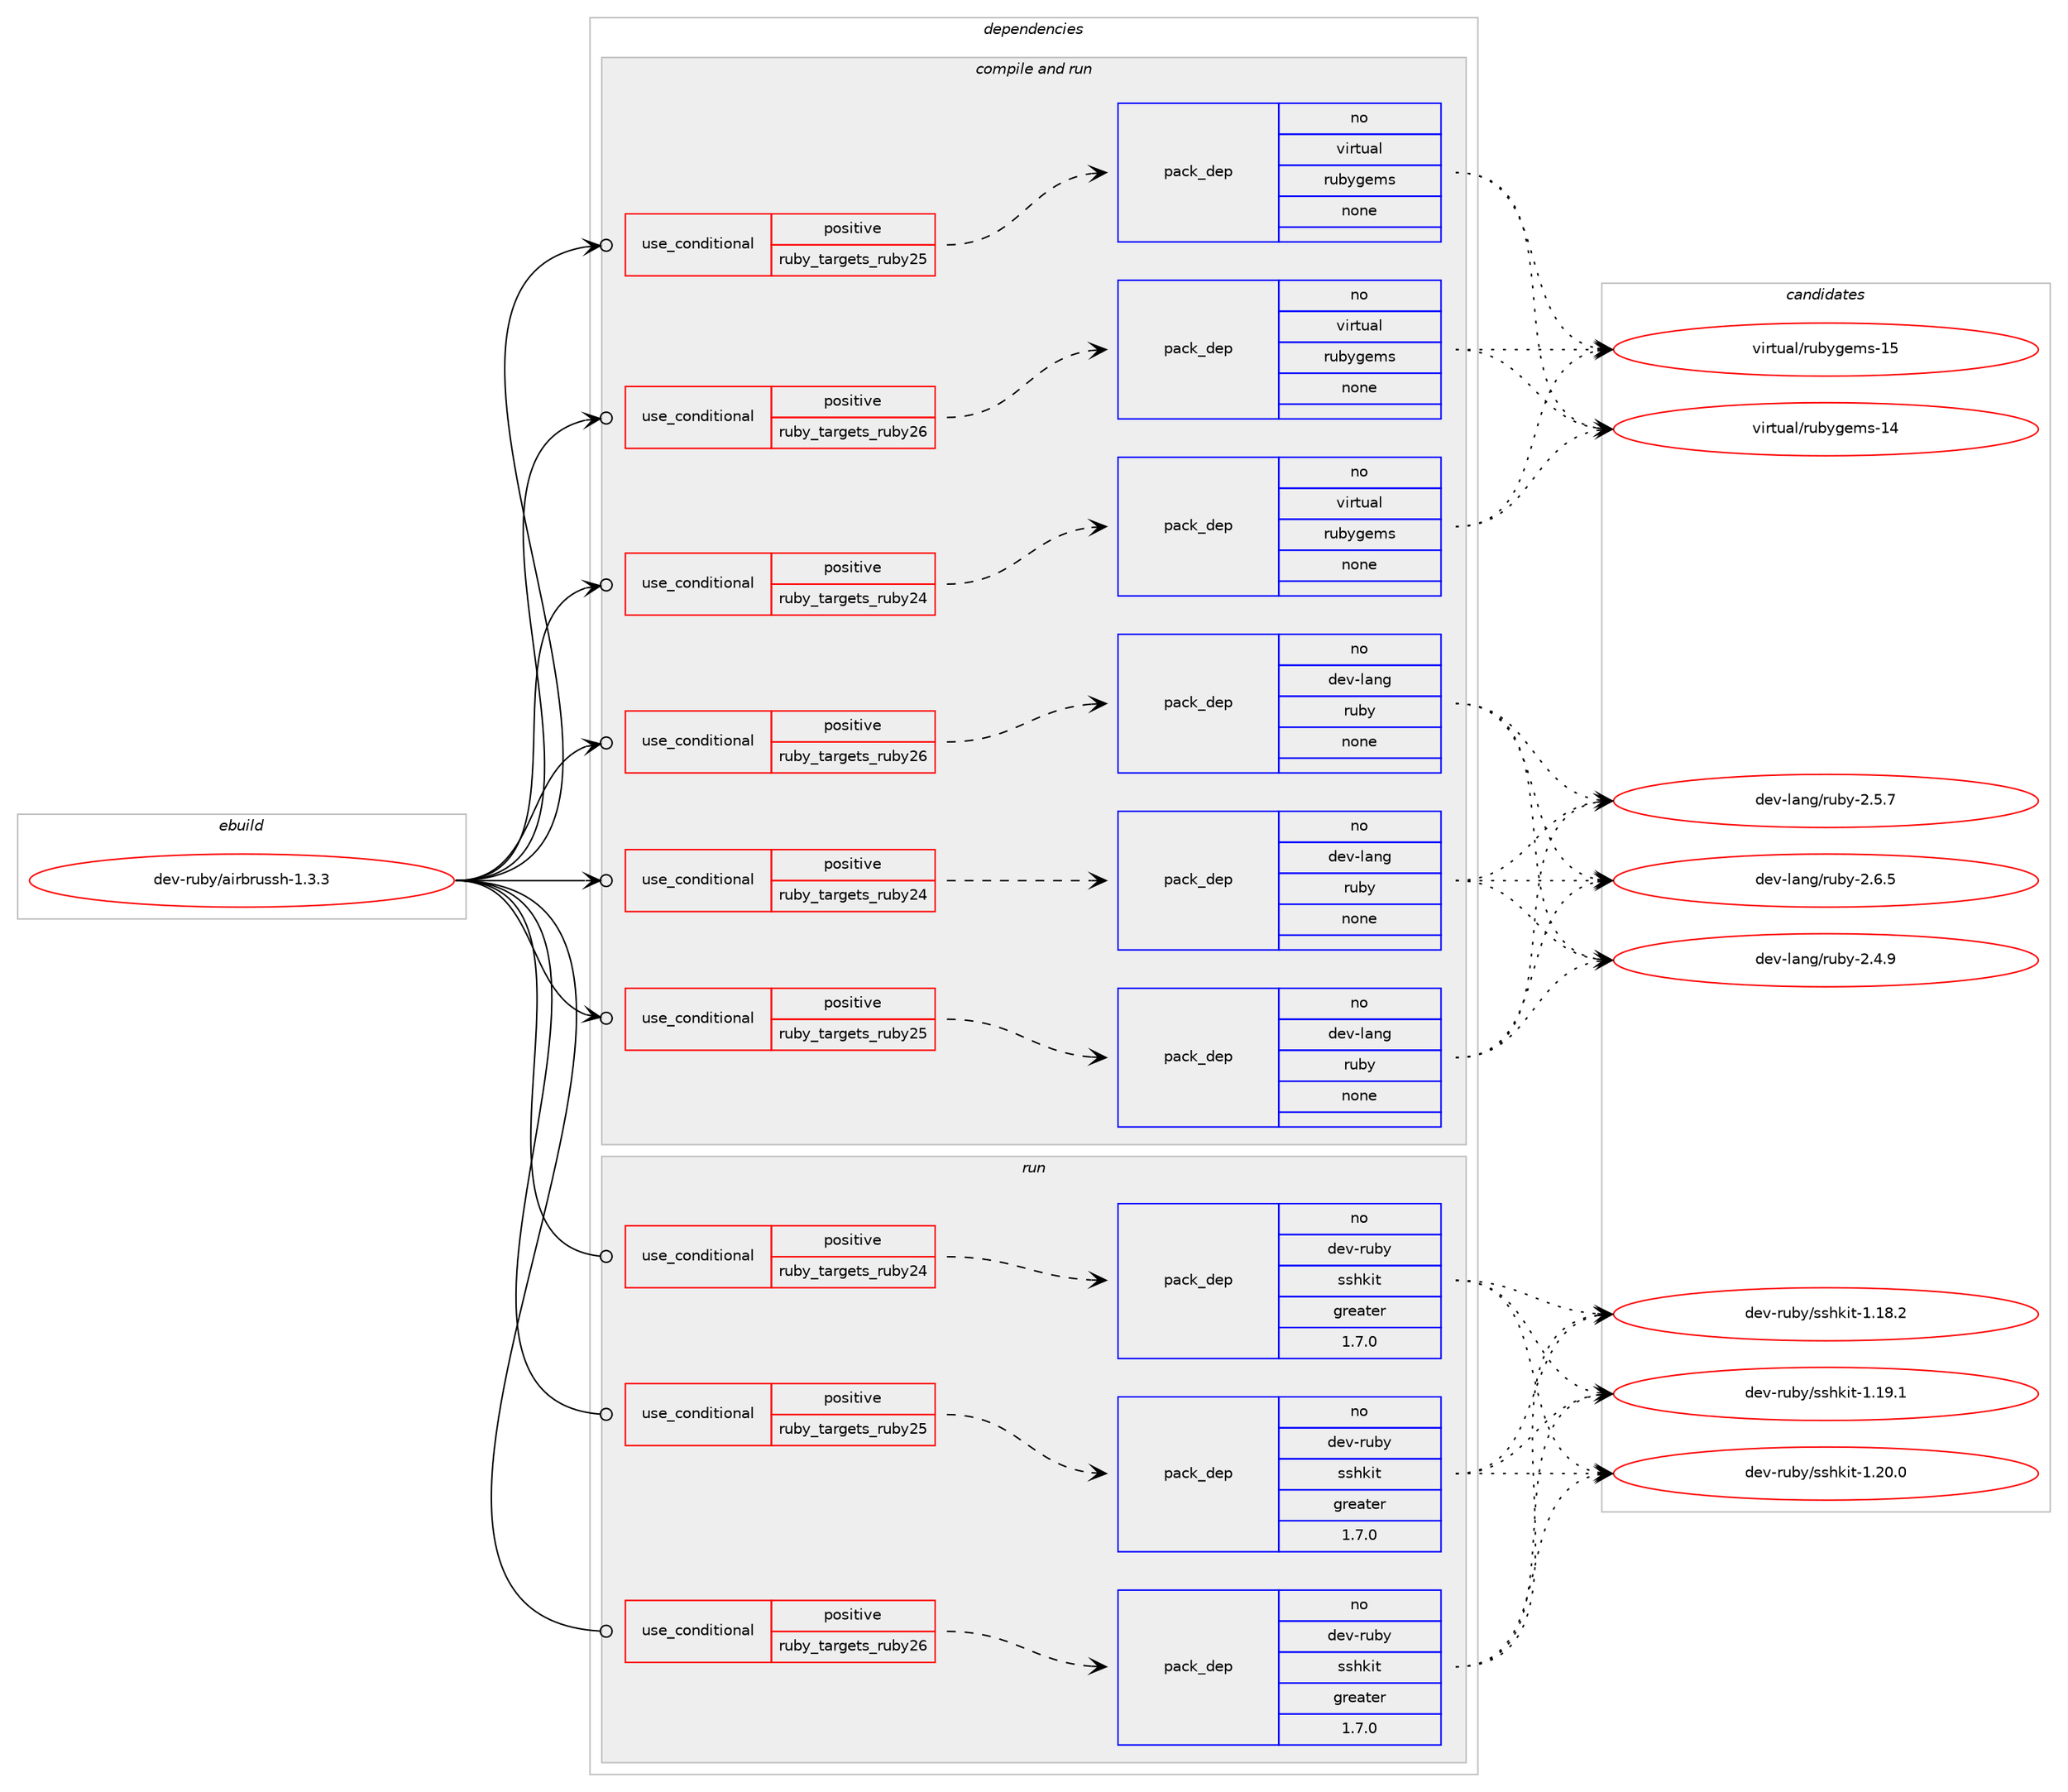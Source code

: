 digraph prolog {

# *************
# Graph options
# *************

newrank=true;
concentrate=true;
compound=true;
graph [rankdir=LR,fontname=Helvetica,fontsize=10,ranksep=1.5];#, ranksep=2.5, nodesep=0.2];
edge  [arrowhead=vee];
node  [fontname=Helvetica,fontsize=10];

# **********
# The ebuild
# **********

subgraph cluster_leftcol {
color=gray;
rank=same;
label=<<i>ebuild</i>>;
id [label="dev-ruby/airbrussh-1.3.3", color=red, width=4, href="../dev-ruby/airbrussh-1.3.3.svg"];
}

# ****************
# The dependencies
# ****************

subgraph cluster_midcol {
color=gray;
label=<<i>dependencies</i>>;
subgraph cluster_compile {
fillcolor="#eeeeee";
style=filled;
label=<<i>compile</i>>;
}
subgraph cluster_compileandrun {
fillcolor="#eeeeee";
style=filled;
label=<<i>compile and run</i>>;
subgraph cond157691 {
dependency676132 [label=<<TABLE BORDER="0" CELLBORDER="1" CELLSPACING="0" CELLPADDING="4"><TR><TD ROWSPAN="3" CELLPADDING="10">use_conditional</TD></TR><TR><TD>positive</TD></TR><TR><TD>ruby_targets_ruby24</TD></TR></TABLE>>, shape=none, color=red];
subgraph pack506502 {
dependency676133 [label=<<TABLE BORDER="0" CELLBORDER="1" CELLSPACING="0" CELLPADDING="4" WIDTH="220"><TR><TD ROWSPAN="6" CELLPADDING="30">pack_dep</TD></TR><TR><TD WIDTH="110">no</TD></TR><TR><TD>dev-lang</TD></TR><TR><TD>ruby</TD></TR><TR><TD>none</TD></TR><TR><TD></TD></TR></TABLE>>, shape=none, color=blue];
}
dependency676132:e -> dependency676133:w [weight=20,style="dashed",arrowhead="vee"];
}
id:e -> dependency676132:w [weight=20,style="solid",arrowhead="odotvee"];
subgraph cond157692 {
dependency676134 [label=<<TABLE BORDER="0" CELLBORDER="1" CELLSPACING="0" CELLPADDING="4"><TR><TD ROWSPAN="3" CELLPADDING="10">use_conditional</TD></TR><TR><TD>positive</TD></TR><TR><TD>ruby_targets_ruby24</TD></TR></TABLE>>, shape=none, color=red];
subgraph pack506503 {
dependency676135 [label=<<TABLE BORDER="0" CELLBORDER="1" CELLSPACING="0" CELLPADDING="4" WIDTH="220"><TR><TD ROWSPAN="6" CELLPADDING="30">pack_dep</TD></TR><TR><TD WIDTH="110">no</TD></TR><TR><TD>virtual</TD></TR><TR><TD>rubygems</TD></TR><TR><TD>none</TD></TR><TR><TD></TD></TR></TABLE>>, shape=none, color=blue];
}
dependency676134:e -> dependency676135:w [weight=20,style="dashed",arrowhead="vee"];
}
id:e -> dependency676134:w [weight=20,style="solid",arrowhead="odotvee"];
subgraph cond157693 {
dependency676136 [label=<<TABLE BORDER="0" CELLBORDER="1" CELLSPACING="0" CELLPADDING="4"><TR><TD ROWSPAN="3" CELLPADDING="10">use_conditional</TD></TR><TR><TD>positive</TD></TR><TR><TD>ruby_targets_ruby25</TD></TR></TABLE>>, shape=none, color=red];
subgraph pack506504 {
dependency676137 [label=<<TABLE BORDER="0" CELLBORDER="1" CELLSPACING="0" CELLPADDING="4" WIDTH="220"><TR><TD ROWSPAN="6" CELLPADDING="30">pack_dep</TD></TR><TR><TD WIDTH="110">no</TD></TR><TR><TD>dev-lang</TD></TR><TR><TD>ruby</TD></TR><TR><TD>none</TD></TR><TR><TD></TD></TR></TABLE>>, shape=none, color=blue];
}
dependency676136:e -> dependency676137:w [weight=20,style="dashed",arrowhead="vee"];
}
id:e -> dependency676136:w [weight=20,style="solid",arrowhead="odotvee"];
subgraph cond157694 {
dependency676138 [label=<<TABLE BORDER="0" CELLBORDER="1" CELLSPACING="0" CELLPADDING="4"><TR><TD ROWSPAN="3" CELLPADDING="10">use_conditional</TD></TR><TR><TD>positive</TD></TR><TR><TD>ruby_targets_ruby25</TD></TR></TABLE>>, shape=none, color=red];
subgraph pack506505 {
dependency676139 [label=<<TABLE BORDER="0" CELLBORDER="1" CELLSPACING="0" CELLPADDING="4" WIDTH="220"><TR><TD ROWSPAN="6" CELLPADDING="30">pack_dep</TD></TR><TR><TD WIDTH="110">no</TD></TR><TR><TD>virtual</TD></TR><TR><TD>rubygems</TD></TR><TR><TD>none</TD></TR><TR><TD></TD></TR></TABLE>>, shape=none, color=blue];
}
dependency676138:e -> dependency676139:w [weight=20,style="dashed",arrowhead="vee"];
}
id:e -> dependency676138:w [weight=20,style="solid",arrowhead="odotvee"];
subgraph cond157695 {
dependency676140 [label=<<TABLE BORDER="0" CELLBORDER="1" CELLSPACING="0" CELLPADDING="4"><TR><TD ROWSPAN="3" CELLPADDING="10">use_conditional</TD></TR><TR><TD>positive</TD></TR><TR><TD>ruby_targets_ruby26</TD></TR></TABLE>>, shape=none, color=red];
subgraph pack506506 {
dependency676141 [label=<<TABLE BORDER="0" CELLBORDER="1" CELLSPACING="0" CELLPADDING="4" WIDTH="220"><TR><TD ROWSPAN="6" CELLPADDING="30">pack_dep</TD></TR><TR><TD WIDTH="110">no</TD></TR><TR><TD>dev-lang</TD></TR><TR><TD>ruby</TD></TR><TR><TD>none</TD></TR><TR><TD></TD></TR></TABLE>>, shape=none, color=blue];
}
dependency676140:e -> dependency676141:w [weight=20,style="dashed",arrowhead="vee"];
}
id:e -> dependency676140:w [weight=20,style="solid",arrowhead="odotvee"];
subgraph cond157696 {
dependency676142 [label=<<TABLE BORDER="0" CELLBORDER="1" CELLSPACING="0" CELLPADDING="4"><TR><TD ROWSPAN="3" CELLPADDING="10">use_conditional</TD></TR><TR><TD>positive</TD></TR><TR><TD>ruby_targets_ruby26</TD></TR></TABLE>>, shape=none, color=red];
subgraph pack506507 {
dependency676143 [label=<<TABLE BORDER="0" CELLBORDER="1" CELLSPACING="0" CELLPADDING="4" WIDTH="220"><TR><TD ROWSPAN="6" CELLPADDING="30">pack_dep</TD></TR><TR><TD WIDTH="110">no</TD></TR><TR><TD>virtual</TD></TR><TR><TD>rubygems</TD></TR><TR><TD>none</TD></TR><TR><TD></TD></TR></TABLE>>, shape=none, color=blue];
}
dependency676142:e -> dependency676143:w [weight=20,style="dashed",arrowhead="vee"];
}
id:e -> dependency676142:w [weight=20,style="solid",arrowhead="odotvee"];
}
subgraph cluster_run {
fillcolor="#eeeeee";
style=filled;
label=<<i>run</i>>;
subgraph cond157697 {
dependency676144 [label=<<TABLE BORDER="0" CELLBORDER="1" CELLSPACING="0" CELLPADDING="4"><TR><TD ROWSPAN="3" CELLPADDING="10">use_conditional</TD></TR><TR><TD>positive</TD></TR><TR><TD>ruby_targets_ruby24</TD></TR></TABLE>>, shape=none, color=red];
subgraph pack506508 {
dependency676145 [label=<<TABLE BORDER="0" CELLBORDER="1" CELLSPACING="0" CELLPADDING="4" WIDTH="220"><TR><TD ROWSPAN="6" CELLPADDING="30">pack_dep</TD></TR><TR><TD WIDTH="110">no</TD></TR><TR><TD>dev-ruby</TD></TR><TR><TD>sshkit</TD></TR><TR><TD>greater</TD></TR><TR><TD>1.7.0</TD></TR></TABLE>>, shape=none, color=blue];
}
dependency676144:e -> dependency676145:w [weight=20,style="dashed",arrowhead="vee"];
}
id:e -> dependency676144:w [weight=20,style="solid",arrowhead="odot"];
subgraph cond157698 {
dependency676146 [label=<<TABLE BORDER="0" CELLBORDER="1" CELLSPACING="0" CELLPADDING="4"><TR><TD ROWSPAN="3" CELLPADDING="10">use_conditional</TD></TR><TR><TD>positive</TD></TR><TR><TD>ruby_targets_ruby25</TD></TR></TABLE>>, shape=none, color=red];
subgraph pack506509 {
dependency676147 [label=<<TABLE BORDER="0" CELLBORDER="1" CELLSPACING="0" CELLPADDING="4" WIDTH="220"><TR><TD ROWSPAN="6" CELLPADDING="30">pack_dep</TD></TR><TR><TD WIDTH="110">no</TD></TR><TR><TD>dev-ruby</TD></TR><TR><TD>sshkit</TD></TR><TR><TD>greater</TD></TR><TR><TD>1.7.0</TD></TR></TABLE>>, shape=none, color=blue];
}
dependency676146:e -> dependency676147:w [weight=20,style="dashed",arrowhead="vee"];
}
id:e -> dependency676146:w [weight=20,style="solid",arrowhead="odot"];
subgraph cond157699 {
dependency676148 [label=<<TABLE BORDER="0" CELLBORDER="1" CELLSPACING="0" CELLPADDING="4"><TR><TD ROWSPAN="3" CELLPADDING="10">use_conditional</TD></TR><TR><TD>positive</TD></TR><TR><TD>ruby_targets_ruby26</TD></TR></TABLE>>, shape=none, color=red];
subgraph pack506510 {
dependency676149 [label=<<TABLE BORDER="0" CELLBORDER="1" CELLSPACING="0" CELLPADDING="4" WIDTH="220"><TR><TD ROWSPAN="6" CELLPADDING="30">pack_dep</TD></TR><TR><TD WIDTH="110">no</TD></TR><TR><TD>dev-ruby</TD></TR><TR><TD>sshkit</TD></TR><TR><TD>greater</TD></TR><TR><TD>1.7.0</TD></TR></TABLE>>, shape=none, color=blue];
}
dependency676148:e -> dependency676149:w [weight=20,style="dashed",arrowhead="vee"];
}
id:e -> dependency676148:w [weight=20,style="solid",arrowhead="odot"];
}
}

# **************
# The candidates
# **************

subgraph cluster_choices {
rank=same;
color=gray;
label=<<i>candidates</i>>;

subgraph choice506502 {
color=black;
nodesep=1;
choice10010111845108971101034711411798121455046524657 [label="dev-lang/ruby-2.4.9", color=red, width=4,href="../dev-lang/ruby-2.4.9.svg"];
choice10010111845108971101034711411798121455046534655 [label="dev-lang/ruby-2.5.7", color=red, width=4,href="../dev-lang/ruby-2.5.7.svg"];
choice10010111845108971101034711411798121455046544653 [label="dev-lang/ruby-2.6.5", color=red, width=4,href="../dev-lang/ruby-2.6.5.svg"];
dependency676133:e -> choice10010111845108971101034711411798121455046524657:w [style=dotted,weight="100"];
dependency676133:e -> choice10010111845108971101034711411798121455046534655:w [style=dotted,weight="100"];
dependency676133:e -> choice10010111845108971101034711411798121455046544653:w [style=dotted,weight="100"];
}
subgraph choice506503 {
color=black;
nodesep=1;
choice118105114116117971084711411798121103101109115454952 [label="virtual/rubygems-14", color=red, width=4,href="../virtual/rubygems-14.svg"];
choice118105114116117971084711411798121103101109115454953 [label="virtual/rubygems-15", color=red, width=4,href="../virtual/rubygems-15.svg"];
dependency676135:e -> choice118105114116117971084711411798121103101109115454952:w [style=dotted,weight="100"];
dependency676135:e -> choice118105114116117971084711411798121103101109115454953:w [style=dotted,weight="100"];
}
subgraph choice506504 {
color=black;
nodesep=1;
choice10010111845108971101034711411798121455046524657 [label="dev-lang/ruby-2.4.9", color=red, width=4,href="../dev-lang/ruby-2.4.9.svg"];
choice10010111845108971101034711411798121455046534655 [label="dev-lang/ruby-2.5.7", color=red, width=4,href="../dev-lang/ruby-2.5.7.svg"];
choice10010111845108971101034711411798121455046544653 [label="dev-lang/ruby-2.6.5", color=red, width=4,href="../dev-lang/ruby-2.6.5.svg"];
dependency676137:e -> choice10010111845108971101034711411798121455046524657:w [style=dotted,weight="100"];
dependency676137:e -> choice10010111845108971101034711411798121455046534655:w [style=dotted,weight="100"];
dependency676137:e -> choice10010111845108971101034711411798121455046544653:w [style=dotted,weight="100"];
}
subgraph choice506505 {
color=black;
nodesep=1;
choice118105114116117971084711411798121103101109115454952 [label="virtual/rubygems-14", color=red, width=4,href="../virtual/rubygems-14.svg"];
choice118105114116117971084711411798121103101109115454953 [label="virtual/rubygems-15", color=red, width=4,href="../virtual/rubygems-15.svg"];
dependency676139:e -> choice118105114116117971084711411798121103101109115454952:w [style=dotted,weight="100"];
dependency676139:e -> choice118105114116117971084711411798121103101109115454953:w [style=dotted,weight="100"];
}
subgraph choice506506 {
color=black;
nodesep=1;
choice10010111845108971101034711411798121455046524657 [label="dev-lang/ruby-2.4.9", color=red, width=4,href="../dev-lang/ruby-2.4.9.svg"];
choice10010111845108971101034711411798121455046534655 [label="dev-lang/ruby-2.5.7", color=red, width=4,href="../dev-lang/ruby-2.5.7.svg"];
choice10010111845108971101034711411798121455046544653 [label="dev-lang/ruby-2.6.5", color=red, width=4,href="../dev-lang/ruby-2.6.5.svg"];
dependency676141:e -> choice10010111845108971101034711411798121455046524657:w [style=dotted,weight="100"];
dependency676141:e -> choice10010111845108971101034711411798121455046534655:w [style=dotted,weight="100"];
dependency676141:e -> choice10010111845108971101034711411798121455046544653:w [style=dotted,weight="100"];
}
subgraph choice506507 {
color=black;
nodesep=1;
choice118105114116117971084711411798121103101109115454952 [label="virtual/rubygems-14", color=red, width=4,href="../virtual/rubygems-14.svg"];
choice118105114116117971084711411798121103101109115454953 [label="virtual/rubygems-15", color=red, width=4,href="../virtual/rubygems-15.svg"];
dependency676143:e -> choice118105114116117971084711411798121103101109115454952:w [style=dotted,weight="100"];
dependency676143:e -> choice118105114116117971084711411798121103101109115454953:w [style=dotted,weight="100"];
}
subgraph choice506508 {
color=black;
nodesep=1;
choice10010111845114117981214711511510410710511645494649564650 [label="dev-ruby/sshkit-1.18.2", color=red, width=4,href="../dev-ruby/sshkit-1.18.2.svg"];
choice10010111845114117981214711511510410710511645494649574649 [label="dev-ruby/sshkit-1.19.1", color=red, width=4,href="../dev-ruby/sshkit-1.19.1.svg"];
choice10010111845114117981214711511510410710511645494650484648 [label="dev-ruby/sshkit-1.20.0", color=red, width=4,href="../dev-ruby/sshkit-1.20.0.svg"];
dependency676145:e -> choice10010111845114117981214711511510410710511645494649564650:w [style=dotted,weight="100"];
dependency676145:e -> choice10010111845114117981214711511510410710511645494649574649:w [style=dotted,weight="100"];
dependency676145:e -> choice10010111845114117981214711511510410710511645494650484648:w [style=dotted,weight="100"];
}
subgraph choice506509 {
color=black;
nodesep=1;
choice10010111845114117981214711511510410710511645494649564650 [label="dev-ruby/sshkit-1.18.2", color=red, width=4,href="../dev-ruby/sshkit-1.18.2.svg"];
choice10010111845114117981214711511510410710511645494649574649 [label="dev-ruby/sshkit-1.19.1", color=red, width=4,href="../dev-ruby/sshkit-1.19.1.svg"];
choice10010111845114117981214711511510410710511645494650484648 [label="dev-ruby/sshkit-1.20.0", color=red, width=4,href="../dev-ruby/sshkit-1.20.0.svg"];
dependency676147:e -> choice10010111845114117981214711511510410710511645494649564650:w [style=dotted,weight="100"];
dependency676147:e -> choice10010111845114117981214711511510410710511645494649574649:w [style=dotted,weight="100"];
dependency676147:e -> choice10010111845114117981214711511510410710511645494650484648:w [style=dotted,weight="100"];
}
subgraph choice506510 {
color=black;
nodesep=1;
choice10010111845114117981214711511510410710511645494649564650 [label="dev-ruby/sshkit-1.18.2", color=red, width=4,href="../dev-ruby/sshkit-1.18.2.svg"];
choice10010111845114117981214711511510410710511645494649574649 [label="dev-ruby/sshkit-1.19.1", color=red, width=4,href="../dev-ruby/sshkit-1.19.1.svg"];
choice10010111845114117981214711511510410710511645494650484648 [label="dev-ruby/sshkit-1.20.0", color=red, width=4,href="../dev-ruby/sshkit-1.20.0.svg"];
dependency676149:e -> choice10010111845114117981214711511510410710511645494649564650:w [style=dotted,weight="100"];
dependency676149:e -> choice10010111845114117981214711511510410710511645494649574649:w [style=dotted,weight="100"];
dependency676149:e -> choice10010111845114117981214711511510410710511645494650484648:w [style=dotted,weight="100"];
}
}

}
